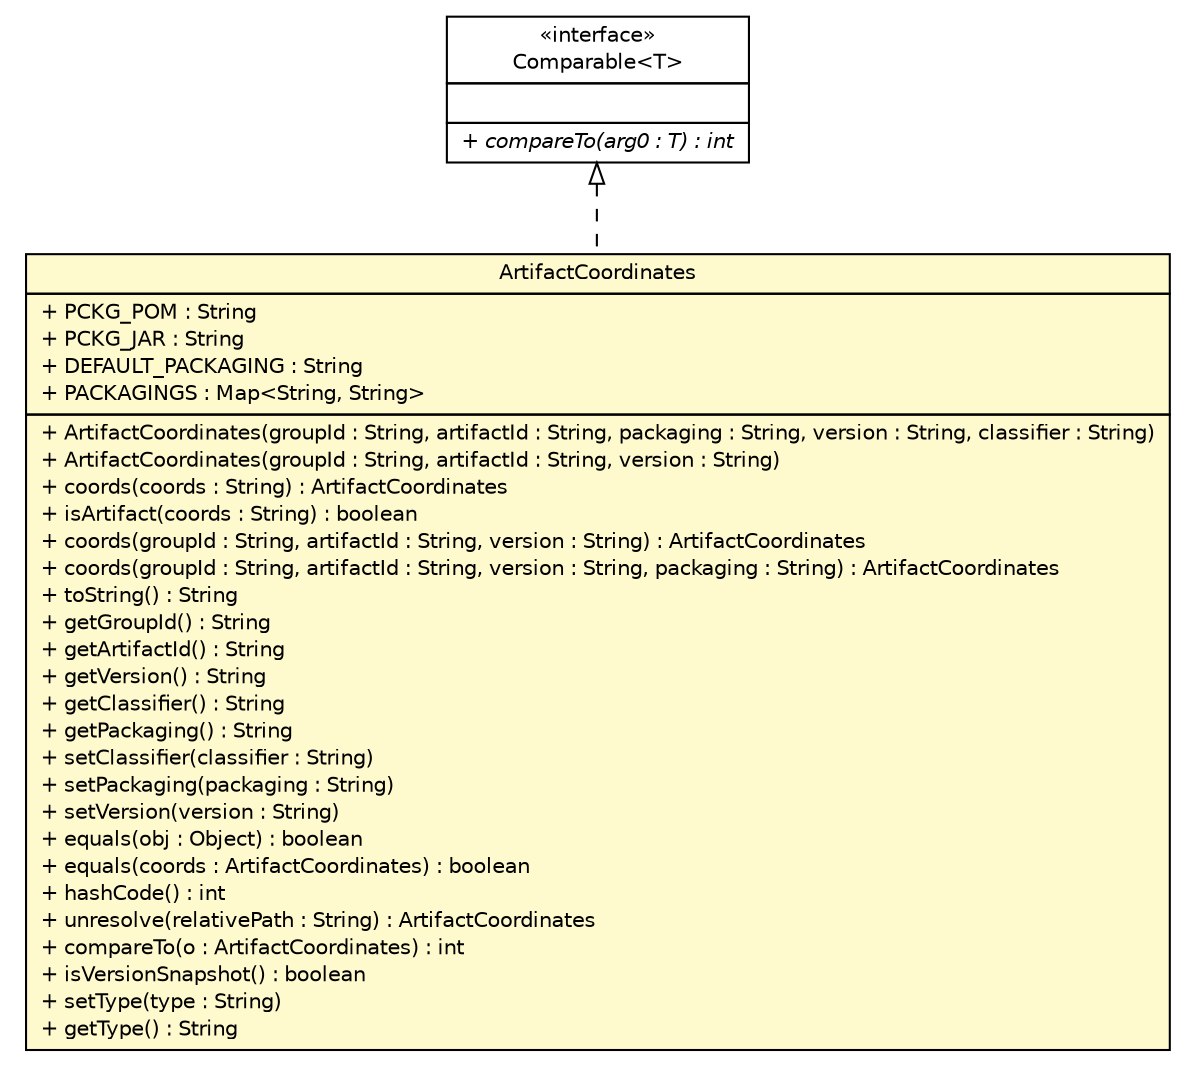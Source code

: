 #!/usr/local/bin/dot
#
# Class diagram 
# Generated by UMLGraph version R5_6 (http://www.umlgraph.org/)
#

digraph G {
	edge [fontname="Helvetica",fontsize=10,labelfontname="Helvetica",labelfontsize=10];
	node [fontname="Helvetica",fontsize=10,shape=plaintext];
	nodesep=0.25;
	ranksep=0.5;
	// sorcer.util.ArtifactCoordinates
	c118371 [label=<<table title="sorcer.util.ArtifactCoordinates" border="0" cellborder="1" cellspacing="0" cellpadding="2" port="p" bgcolor="lemonChiffon" href="./ArtifactCoordinates.html">
		<tr><td><table border="0" cellspacing="0" cellpadding="1">
<tr><td align="center" balign="center"> ArtifactCoordinates </td></tr>
		</table></td></tr>
		<tr><td><table border="0" cellspacing="0" cellpadding="1">
<tr><td align="left" balign="left"> + PCKG_POM : String </td></tr>
<tr><td align="left" balign="left"> + PCKG_JAR : String </td></tr>
<tr><td align="left" balign="left"> + DEFAULT_PACKAGING : String </td></tr>
<tr><td align="left" balign="left"> + PACKAGINGS : Map&lt;String, String&gt; </td></tr>
		</table></td></tr>
		<tr><td><table border="0" cellspacing="0" cellpadding="1">
<tr><td align="left" balign="left"> + ArtifactCoordinates(groupId : String, artifactId : String, packaging : String, version : String, classifier : String) </td></tr>
<tr><td align="left" balign="left"> + ArtifactCoordinates(groupId : String, artifactId : String, version : String) </td></tr>
<tr><td align="left" balign="left"> + coords(coords : String) : ArtifactCoordinates </td></tr>
<tr><td align="left" balign="left"> + isArtifact(coords : String) : boolean </td></tr>
<tr><td align="left" balign="left"> + coords(groupId : String, artifactId : String, version : String) : ArtifactCoordinates </td></tr>
<tr><td align="left" balign="left"> + coords(groupId : String, artifactId : String, version : String, packaging : String) : ArtifactCoordinates </td></tr>
<tr><td align="left" balign="left"> + toString() : String </td></tr>
<tr><td align="left" balign="left"> + getGroupId() : String </td></tr>
<tr><td align="left" balign="left"> + getArtifactId() : String </td></tr>
<tr><td align="left" balign="left"> + getVersion() : String </td></tr>
<tr><td align="left" balign="left"> + getClassifier() : String </td></tr>
<tr><td align="left" balign="left"> + getPackaging() : String </td></tr>
<tr><td align="left" balign="left"> + setClassifier(classifier : String) </td></tr>
<tr><td align="left" balign="left"> + setPackaging(packaging : String) </td></tr>
<tr><td align="left" balign="left"> + setVersion(version : String) </td></tr>
<tr><td align="left" balign="left"> + equals(obj : Object) : boolean </td></tr>
<tr><td align="left" balign="left"> + equals(coords : ArtifactCoordinates) : boolean </td></tr>
<tr><td align="left" balign="left"> + hashCode() : int </td></tr>
<tr><td align="left" balign="left"> + unresolve(relativePath : String) : ArtifactCoordinates </td></tr>
<tr><td align="left" balign="left"> + compareTo(o : ArtifactCoordinates) : int </td></tr>
<tr><td align="left" balign="left"> + isVersionSnapshot() : boolean </td></tr>
<tr><td align="left" balign="left"> + setType(type : String) </td></tr>
<tr><td align="left" balign="left"> + getType() : String </td></tr>
		</table></td></tr>
		</table>>, URL="./ArtifactCoordinates.html", fontname="Helvetica", fontcolor="black", fontsize=10.0];
	//sorcer.util.ArtifactCoordinates implements java.lang.Comparable<T>
	c119100:p -> c118371:p [dir=back,arrowtail=empty,style=dashed];
	// java.lang.Comparable<T>
	c119100 [label=<<table title="java.lang.Comparable" border="0" cellborder="1" cellspacing="0" cellpadding="2" port="p" href="http://docs.oracle.com/javase/7/docs/api/java/lang/Comparable.html">
		<tr><td><table border="0" cellspacing="0" cellpadding="1">
<tr><td align="center" balign="center"> &#171;interface&#187; </td></tr>
<tr><td align="center" balign="center"> Comparable&lt;T&gt; </td></tr>
		</table></td></tr>
		<tr><td><table border="0" cellspacing="0" cellpadding="1">
<tr><td align="left" balign="left">  </td></tr>
		</table></td></tr>
		<tr><td><table border="0" cellspacing="0" cellpadding="1">
<tr><td align="left" balign="left"><font face="Helvetica-Oblique" point-size="10.0"> + compareTo(arg0 : T) : int </font></td></tr>
		</table></td></tr>
		</table>>, URL="http://docs.oracle.com/javase/7/docs/api/java/lang/Comparable.html", fontname="Helvetica", fontcolor="black", fontsize=10.0];
}


